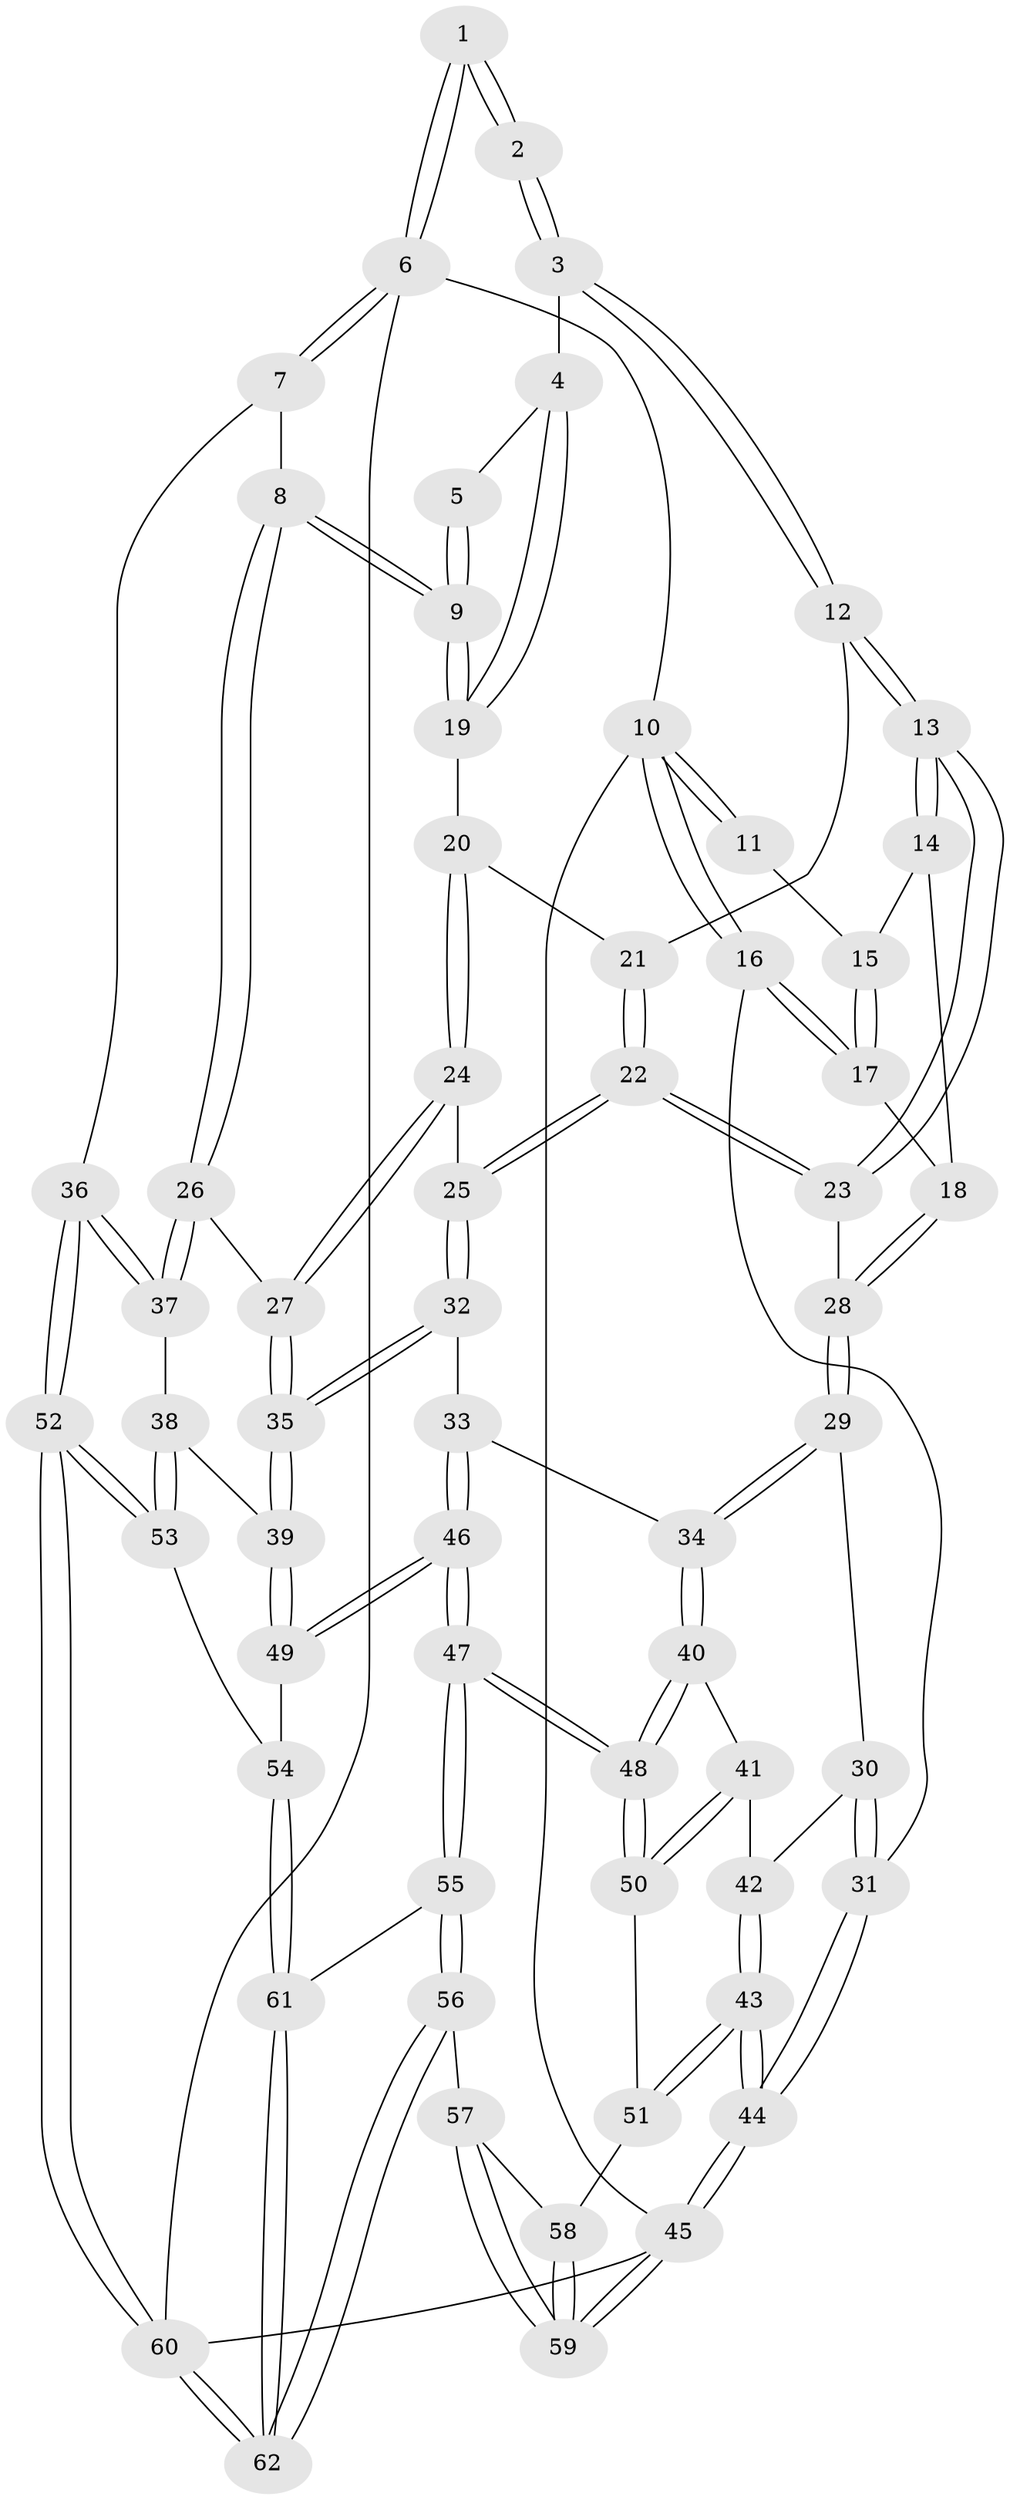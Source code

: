 // Generated by graph-tools (version 1.1) at 2025/03/03/09/25 03:03:14]
// undirected, 62 vertices, 152 edges
graph export_dot {
graph [start="1"]
  node [color=gray90,style=filled];
  1 [pos="+1+0"];
  2 [pos="+0.5958127960840253+0"];
  3 [pos="+0.6246512268156567+0.07366612992787047"];
  4 [pos="+0.7770075026184555+0.15615802759453665"];
  5 [pos="+0.9417180820047671+0"];
  6 [pos="+1+0"];
  7 [pos="+1+0.2701068623025872"];
  8 [pos="+0.9237971325543738+0.2521475758402496"];
  9 [pos="+0.9205236916350803+0.2502867268835996"];
  10 [pos="+0+0"];
  11 [pos="+0.27856331032754855+0"];
  12 [pos="+0.5310580034362888+0.19531614509182757"];
  13 [pos="+0.4073487507819764+0.26457118826797504"];
  14 [pos="+0.2868063599712391+0.08185766636825348"];
  15 [pos="+0.2782268753489115+0"];
  16 [pos="+0+0.27312015352434615"];
  17 [pos="+0+0.24398792065986996"];
  18 [pos="+0.026581965086252792+0.23573926043998694"];
  19 [pos="+0.8394715745631195+0.22817795899494037"];
  20 [pos="+0.7344950720870816+0.3238529161069046"];
  21 [pos="+0.6680948981110066+0.32888984829288226"];
  22 [pos="+0.5919019822138387+0.45116749311368004"];
  23 [pos="+0.40136828100908467+0.2824487118707011"];
  24 [pos="+0.7591275295059128+0.4825866703665577"];
  25 [pos="+0.594736206776903+0.46073977447818865"];
  26 [pos="+0.8390680348869983+0.5442234592486612"];
  27 [pos="+0.832035412522705+0.5429031462993199"];
  28 [pos="+0.3592942748238578+0.32794488671388666"];
  29 [pos="+0.33864863109038756+0.38320950511196994"];
  30 [pos="+0.04392385756561104+0.5209879157260753"];
  31 [pos="+0+0.469119754811672"];
  32 [pos="+0.5309290699307173+0.6168979061365147"];
  33 [pos="+0.4738154567030745+0.6269779080196574"];
  34 [pos="+0.40664253782295756+0.6167633571993457"];
  35 [pos="+0.6112260235121394+0.6625265766548537"];
  36 [pos="+1+0.6391415740730126"];
  37 [pos="+0.910179054850471+0.6048800335056043"];
  38 [pos="+0.8216754152802419+0.7417201532851027"];
  39 [pos="+0.6666670662376194+0.7790129801872239"];
  40 [pos="+0.3844944785926743+0.6318340786316804"];
  41 [pos="+0.30833217713920097+0.6760418302709789"];
  42 [pos="+0.09409759863636928+0.573608267139117"];
  43 [pos="+0.10850114125896572+0.8377156185067559"];
  44 [pos="+0+1"];
  45 [pos="+0+1"];
  46 [pos="+0.4981893159135002+0.9270524048608766"];
  47 [pos="+0.47817293517159015+0.962319493055447"];
  48 [pos="+0.4619021206683998+0.9439350980174775"];
  49 [pos="+0.6660090546582846+0.7818645233934041"];
  50 [pos="+0.2854194022957628+0.7711573083188935"];
  51 [pos="+0.25488529003384175+0.797510628847251"];
  52 [pos="+1+1"];
  53 [pos="+0.8692031665864351+0.8673584000018303"];
  54 [pos="+0.730146902199797+0.8919614412026692"];
  55 [pos="+0.4721990619309718+1"];
  56 [pos="+0.465175241668192+1"];
  57 [pos="+0.3799988104642049+1"];
  58 [pos="+0.25581981659458564+0.8199703950755752"];
  59 [pos="+0.13481927170479874+1"];
  60 [pos="+1+1"];
  61 [pos="+0.7288994407813122+0.9011485763156394"];
  62 [pos="+0.9860975109771859+1"];
  1 -- 2;
  1 -- 2;
  1 -- 6;
  1 -- 6;
  2 -- 3;
  2 -- 3;
  3 -- 4;
  3 -- 12;
  3 -- 12;
  4 -- 5;
  4 -- 19;
  4 -- 19;
  5 -- 9;
  5 -- 9;
  6 -- 7;
  6 -- 7;
  6 -- 10;
  6 -- 60;
  7 -- 8;
  7 -- 36;
  8 -- 9;
  8 -- 9;
  8 -- 26;
  8 -- 26;
  9 -- 19;
  9 -- 19;
  10 -- 11;
  10 -- 11;
  10 -- 16;
  10 -- 16;
  10 -- 45;
  11 -- 15;
  12 -- 13;
  12 -- 13;
  12 -- 21;
  13 -- 14;
  13 -- 14;
  13 -- 23;
  13 -- 23;
  14 -- 15;
  14 -- 18;
  15 -- 17;
  15 -- 17;
  16 -- 17;
  16 -- 17;
  16 -- 31;
  17 -- 18;
  18 -- 28;
  18 -- 28;
  19 -- 20;
  20 -- 21;
  20 -- 24;
  20 -- 24;
  21 -- 22;
  21 -- 22;
  22 -- 23;
  22 -- 23;
  22 -- 25;
  22 -- 25;
  23 -- 28;
  24 -- 25;
  24 -- 27;
  24 -- 27;
  25 -- 32;
  25 -- 32;
  26 -- 27;
  26 -- 37;
  26 -- 37;
  27 -- 35;
  27 -- 35;
  28 -- 29;
  28 -- 29;
  29 -- 30;
  29 -- 34;
  29 -- 34;
  30 -- 31;
  30 -- 31;
  30 -- 42;
  31 -- 44;
  31 -- 44;
  32 -- 33;
  32 -- 35;
  32 -- 35;
  33 -- 34;
  33 -- 46;
  33 -- 46;
  34 -- 40;
  34 -- 40;
  35 -- 39;
  35 -- 39;
  36 -- 37;
  36 -- 37;
  36 -- 52;
  36 -- 52;
  37 -- 38;
  38 -- 39;
  38 -- 53;
  38 -- 53;
  39 -- 49;
  39 -- 49;
  40 -- 41;
  40 -- 48;
  40 -- 48;
  41 -- 42;
  41 -- 50;
  41 -- 50;
  42 -- 43;
  42 -- 43;
  43 -- 44;
  43 -- 44;
  43 -- 51;
  43 -- 51;
  44 -- 45;
  44 -- 45;
  45 -- 59;
  45 -- 59;
  45 -- 60;
  46 -- 47;
  46 -- 47;
  46 -- 49;
  46 -- 49;
  47 -- 48;
  47 -- 48;
  47 -- 55;
  47 -- 55;
  48 -- 50;
  48 -- 50;
  49 -- 54;
  50 -- 51;
  51 -- 58;
  52 -- 53;
  52 -- 53;
  52 -- 60;
  52 -- 60;
  53 -- 54;
  54 -- 61;
  54 -- 61;
  55 -- 56;
  55 -- 56;
  55 -- 61;
  56 -- 57;
  56 -- 62;
  56 -- 62;
  57 -- 58;
  57 -- 59;
  57 -- 59;
  58 -- 59;
  58 -- 59;
  60 -- 62;
  60 -- 62;
  61 -- 62;
  61 -- 62;
}
